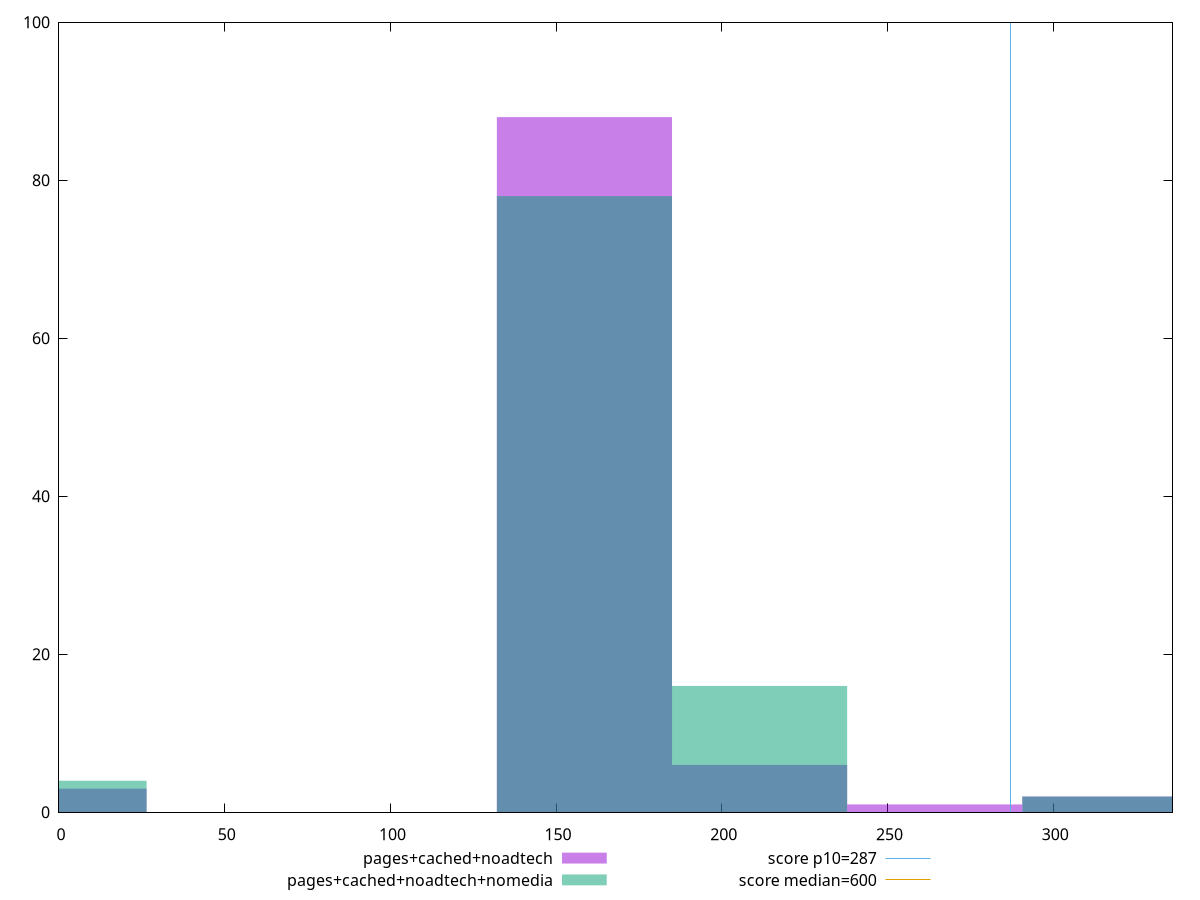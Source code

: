 reset

$pagesCachedNoadtech <<EOF
158.55230500145035 88
211.40307333526715 6
0 3
317.1046100029007 2
264.25384166908395 1
EOF

$pagesCachedNoadtechNomedia <<EOF
158.55230500145035 78
0 4
211.40307333526715 16
317.1046100029007 2
EOF

set key outside below
set boxwidth 52.85076833381679
set xrange [0:336]
set yrange [0:100]
set trange [0:100]
set style fill transparent solid 0.5 noborder

set parametric
set terminal svg size 640, 500 enhanced background rgb 'white'
set output "report_00011_2021-02-09T10:53:21.242Z/total-blocking-time/comparison/histogram/2_vs_3.svg"

plot $pagesCachedNoadtech title "pages+cached+noadtech" with boxes, \
     $pagesCachedNoadtechNomedia title "pages+cached+noadtech+nomedia" with boxes, \
     287,t title "score p10=287", \
     600,t title "score median=600"

reset
